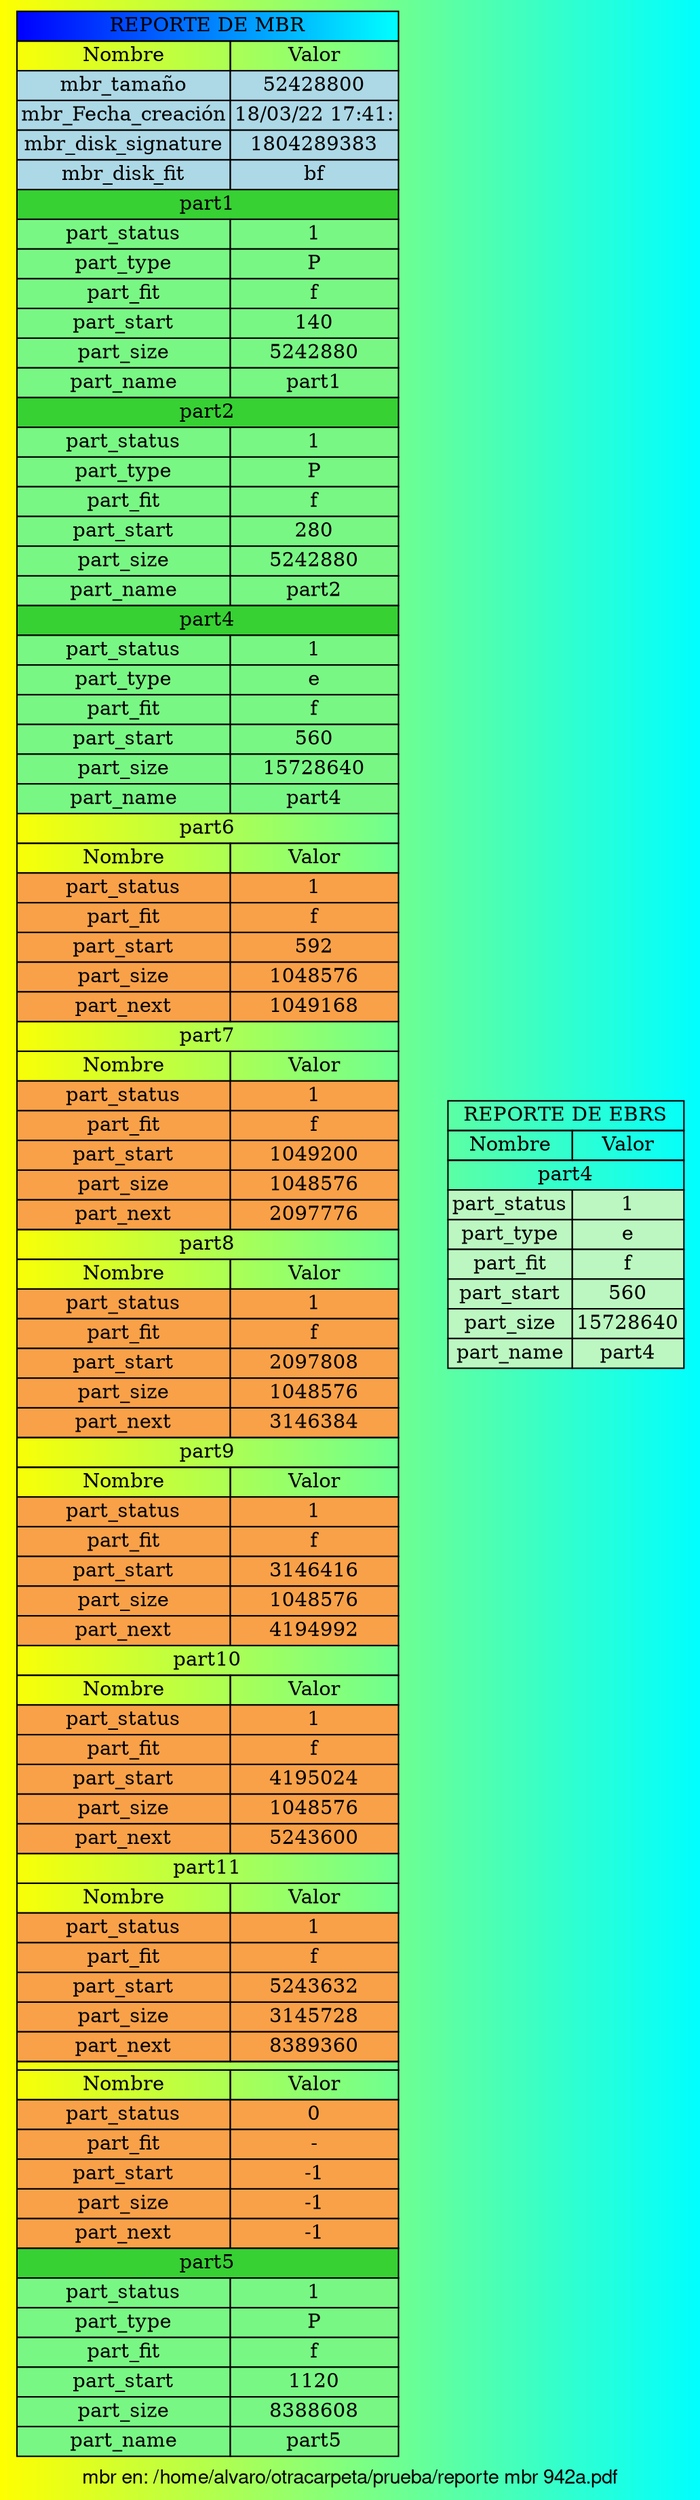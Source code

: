 digraph migraph{
     bgcolor="yellow:cyan"     gradientangle=0    label="mbr en: /home/alvaro/otracarpeta/prueba/reporte mbr 942a.pdf"    fontcolor="black"    fontname="Helvetica,Arial,sans-serif"

tbl [
shape=plaintext
 label=<
<table border='0' cellborder='1' cellspacing='0'>
<tr><td colspan="3" bgcolor="blue:cyan">REPORTE DE MBR</td></tr>
<th><td>Nombre</td><td>Valor</td></th>
<tr><td bgcolor="lightblue">mbr_tamaño</td><td bgcolor="lightblue">52428800</td></tr>
<tr><td bgcolor="lightblue">mbr_Fecha_creación</td><td bgcolor="lightblue">18/03/22 17:41:</td></tr>
<tr><td bgcolor="lightblue">mbr_disk_signature</td><td bgcolor="lightblue">1804289383</td></tr>
<tr><td bgcolor="lightblue">mbr_disk_fit</td><td bgcolor="lightblue">bf</td></tr>
<tr><td colspan="2" bgcolor="#37D134">part1</td></tr>
<tr><td bgcolor="#79F784">part_status</td><td bgcolor="#79F784">1</td></tr>
<tr><td bgcolor="#79F784#79F784">part_type</td><td bgcolor="#79F784">P</td></tr>
<tr><td bgcolor="#79F784">part_fit</td><td bgcolor="#79F784">f</td></tr>
<tr><td bgcolor="#79F784">part_start</td><td bgcolor="#79F784">140</td></tr>
<tr><td bgcolor="#79F784">part_size</td><td bgcolor="#79F784">5242880</td></tr>
<tr><td bgcolor="#79F784">part_name</td><td bgcolor="#79F784">part1</td></tr>
<tr><td colspan="2" bgcolor="#37D134">part2</td></tr>
<tr><td bgcolor="#79F784">part_status</td><td bgcolor="#79F784">1</td></tr>
<tr><td bgcolor="#79F784#79F784">part_type</td><td bgcolor="#79F784">P</td></tr>
<tr><td bgcolor="#79F784">part_fit</td><td bgcolor="#79F784">f</td></tr>
<tr><td bgcolor="#79F784">part_start</td><td bgcolor="#79F784">280</td></tr>
<tr><td bgcolor="#79F784">part_size</td><td bgcolor="#79F784">5242880</td></tr>
<tr><td bgcolor="#79F784">part_name</td><td bgcolor="#79F784">part2</td></tr>
<tr><td colspan="2" bgcolor="#37D134">part4</td></tr>
<tr><td bgcolor="#79F784">part_status</td><td bgcolor="#79F784">1</td></tr>
<tr><td bgcolor="#79F784#79F784">part_type</td><td bgcolor="#79F784">e</td></tr>
<tr><td bgcolor="#79F784">part_fit</td><td bgcolor="#79F784">f</td></tr>
<tr><td bgcolor="#79F784">part_start</td><td bgcolor="#79F784">560</td></tr>
<tr><td bgcolor="#79F784">part_size</td><td bgcolor="#79F784">15728640</td></tr>
<tr><td bgcolor="#79F784">part_name</td><td bgcolor="#79F784">part4</td></tr>
<tr><td colspan="3">part6</td></tr>
<th><td>Nombre</td><td>Valor</td></th>
<tr><td bgcolor="#F9A148">part_status</td><td bgcolor="#F9A148">1</td></tr>
<tr><td bgcolor="#F9A148">part_fit</td><td bgcolor="#F9A148">f</td></tr>
<tr><td bgcolor="#F9A148">part_start</td><td bgcolor="#F9A148">592</td></tr>
<tr><td bgcolor="#F9A148">part_size</td><td bgcolor="#F9A148">1048576</td></tr>
<tr><td bgcolor="#F9A148">part_next</td><td bgcolor="#F9A148">1049168</td></tr>
<tr><td colspan="3">part7</td></tr>
<th><td>Nombre</td><td>Valor</td></th>
<tr><td bgcolor="#F9A148">part_status</td><td bgcolor="#F9A148">1</td></tr>
<tr><td bgcolor="#F9A148">part_fit</td><td bgcolor="#F9A148">f</td></tr>
<tr><td bgcolor="#F9A148">part_start</td><td bgcolor="#F9A148">1049200</td></tr>
<tr><td bgcolor="#F9A148">part_size</td><td bgcolor="#F9A148">1048576</td></tr>
<tr><td bgcolor="#F9A148">part_next</td><td bgcolor="#F9A148">2097776</td></tr>
<tr><td colspan="3">part8</td></tr>
<th><td>Nombre</td><td>Valor</td></th>
<tr><td bgcolor="#F9A148">part_status</td><td bgcolor="#F9A148">1</td></tr>
<tr><td bgcolor="#F9A148">part_fit</td><td bgcolor="#F9A148">f</td></tr>
<tr><td bgcolor="#F9A148">part_start</td><td bgcolor="#F9A148">2097808</td></tr>
<tr><td bgcolor="#F9A148">part_size</td><td bgcolor="#F9A148">1048576</td></tr>
<tr><td bgcolor="#F9A148">part_next</td><td bgcolor="#F9A148">3146384</td></tr>
<tr><td colspan="3">part9</td></tr>
<th><td>Nombre</td><td>Valor</td></th>
<tr><td bgcolor="#F9A148">part_status</td><td bgcolor="#F9A148">1</td></tr>
<tr><td bgcolor="#F9A148">part_fit</td><td bgcolor="#F9A148">f</td></tr>
<tr><td bgcolor="#F9A148">part_start</td><td bgcolor="#F9A148">3146416</td></tr>
<tr><td bgcolor="#F9A148">part_size</td><td bgcolor="#F9A148">1048576</td></tr>
<tr><td bgcolor="#F9A148">part_next</td><td bgcolor="#F9A148">4194992</td></tr>
<tr><td colspan="3">part10</td></tr>
<th><td>Nombre</td><td>Valor</td></th>
<tr><td bgcolor="#F9A148">part_status</td><td bgcolor="#F9A148">1</td></tr>
<tr><td bgcolor="#F9A148">part_fit</td><td bgcolor="#F9A148">f</td></tr>
<tr><td bgcolor="#F9A148">part_start</td><td bgcolor="#F9A148">4195024</td></tr>
<tr><td bgcolor="#F9A148">part_size</td><td bgcolor="#F9A148">1048576</td></tr>
<tr><td bgcolor="#F9A148">part_next</td><td bgcolor="#F9A148">5243600</td></tr>
<tr><td colspan="3">part11</td></tr>
<th><td>Nombre</td><td>Valor</td></th>
<tr><td bgcolor="#F9A148">part_status</td><td bgcolor="#F9A148">1</td></tr>
<tr><td bgcolor="#F9A148">part_fit</td><td bgcolor="#F9A148">f</td></tr>
<tr><td bgcolor="#F9A148">part_start</td><td bgcolor="#F9A148">5243632</td></tr>
<tr><td bgcolor="#F9A148">part_size</td><td bgcolor="#F9A148">3145728</td></tr>
<tr><td bgcolor="#F9A148">part_next</td><td bgcolor="#F9A148">8389360</td></tr>
<tr><td colspan="3"></td></tr>
<th><td>Nombre</td><td>Valor</td></th>
<tr><td bgcolor="#F9A148">part_status</td><td bgcolor="#F9A148">0</td></tr>
<tr><td bgcolor="#F9A148">part_fit</td><td bgcolor="#F9A148">-</td></tr>
<tr><td bgcolor="#F9A148">part_start</td><td bgcolor="#F9A148">-1</td></tr>
<tr><td bgcolor="#F9A148">part_size</td><td bgcolor="#F9A148">-1</td></tr>
<tr><td bgcolor="#F9A148">part_next</td><td bgcolor="#F9A148">-1</td></tr>
<tr><td colspan="2" bgcolor="#37D134">part5</td></tr>
<tr><td bgcolor="#79F784">part_status</td><td bgcolor="#79F784">1</td></tr>
<tr><td bgcolor="#79F784#79F784">part_type</td><td bgcolor="#79F784">P</td></tr>
<tr><td bgcolor="#79F784">part_fit</td><td bgcolor="#79F784">f</td></tr>
<tr><td bgcolor="#79F784">part_start</td><td bgcolor="#79F784">1120</td></tr>
<tr><td bgcolor="#79F784">part_size</td><td bgcolor="#79F784">8388608</td></tr>
<tr><td bgcolor="#79F784">part_name</td><td bgcolor="#79F784">part5</td></tr>
</table>
>];



tbl3 [
shape=plaintext
 label=<
<table border='0' cellborder='1' cellspacing='0'>
<tr><td colspan="3">REPORTE DE EBRS</td></tr>
<th><td>Nombre</td><td>Valor</td></th>
<tr><td colspan="3">part4</td></tr>
<tr><td bgcolor="#bcf7c1">part_status</td><td bgcolor="#bcf7c1">1</td></tr>
<tr><td bgcolor="#bcf7c1">part_type</td><td bgcolor="#bcf7c1">e</td></tr>
<tr><td bgcolor="#bcf7c1">part_fit</td><td bgcolor="#bcf7c1">f</td></tr>
<tr><td bgcolor="#bcf7c1">part_start</td><td bgcolor="#bcf7c1">560</td></tr>
<tr><td bgcolor="#bcf7c1">part_size</td><td bgcolor="#bcf7c1">15728640</td></tr>
<tr><td bgcolor="#bcf7c1">part_name</td><td bgcolor="#bcf7c1">part4</td></tr>
</table>
>];
}
